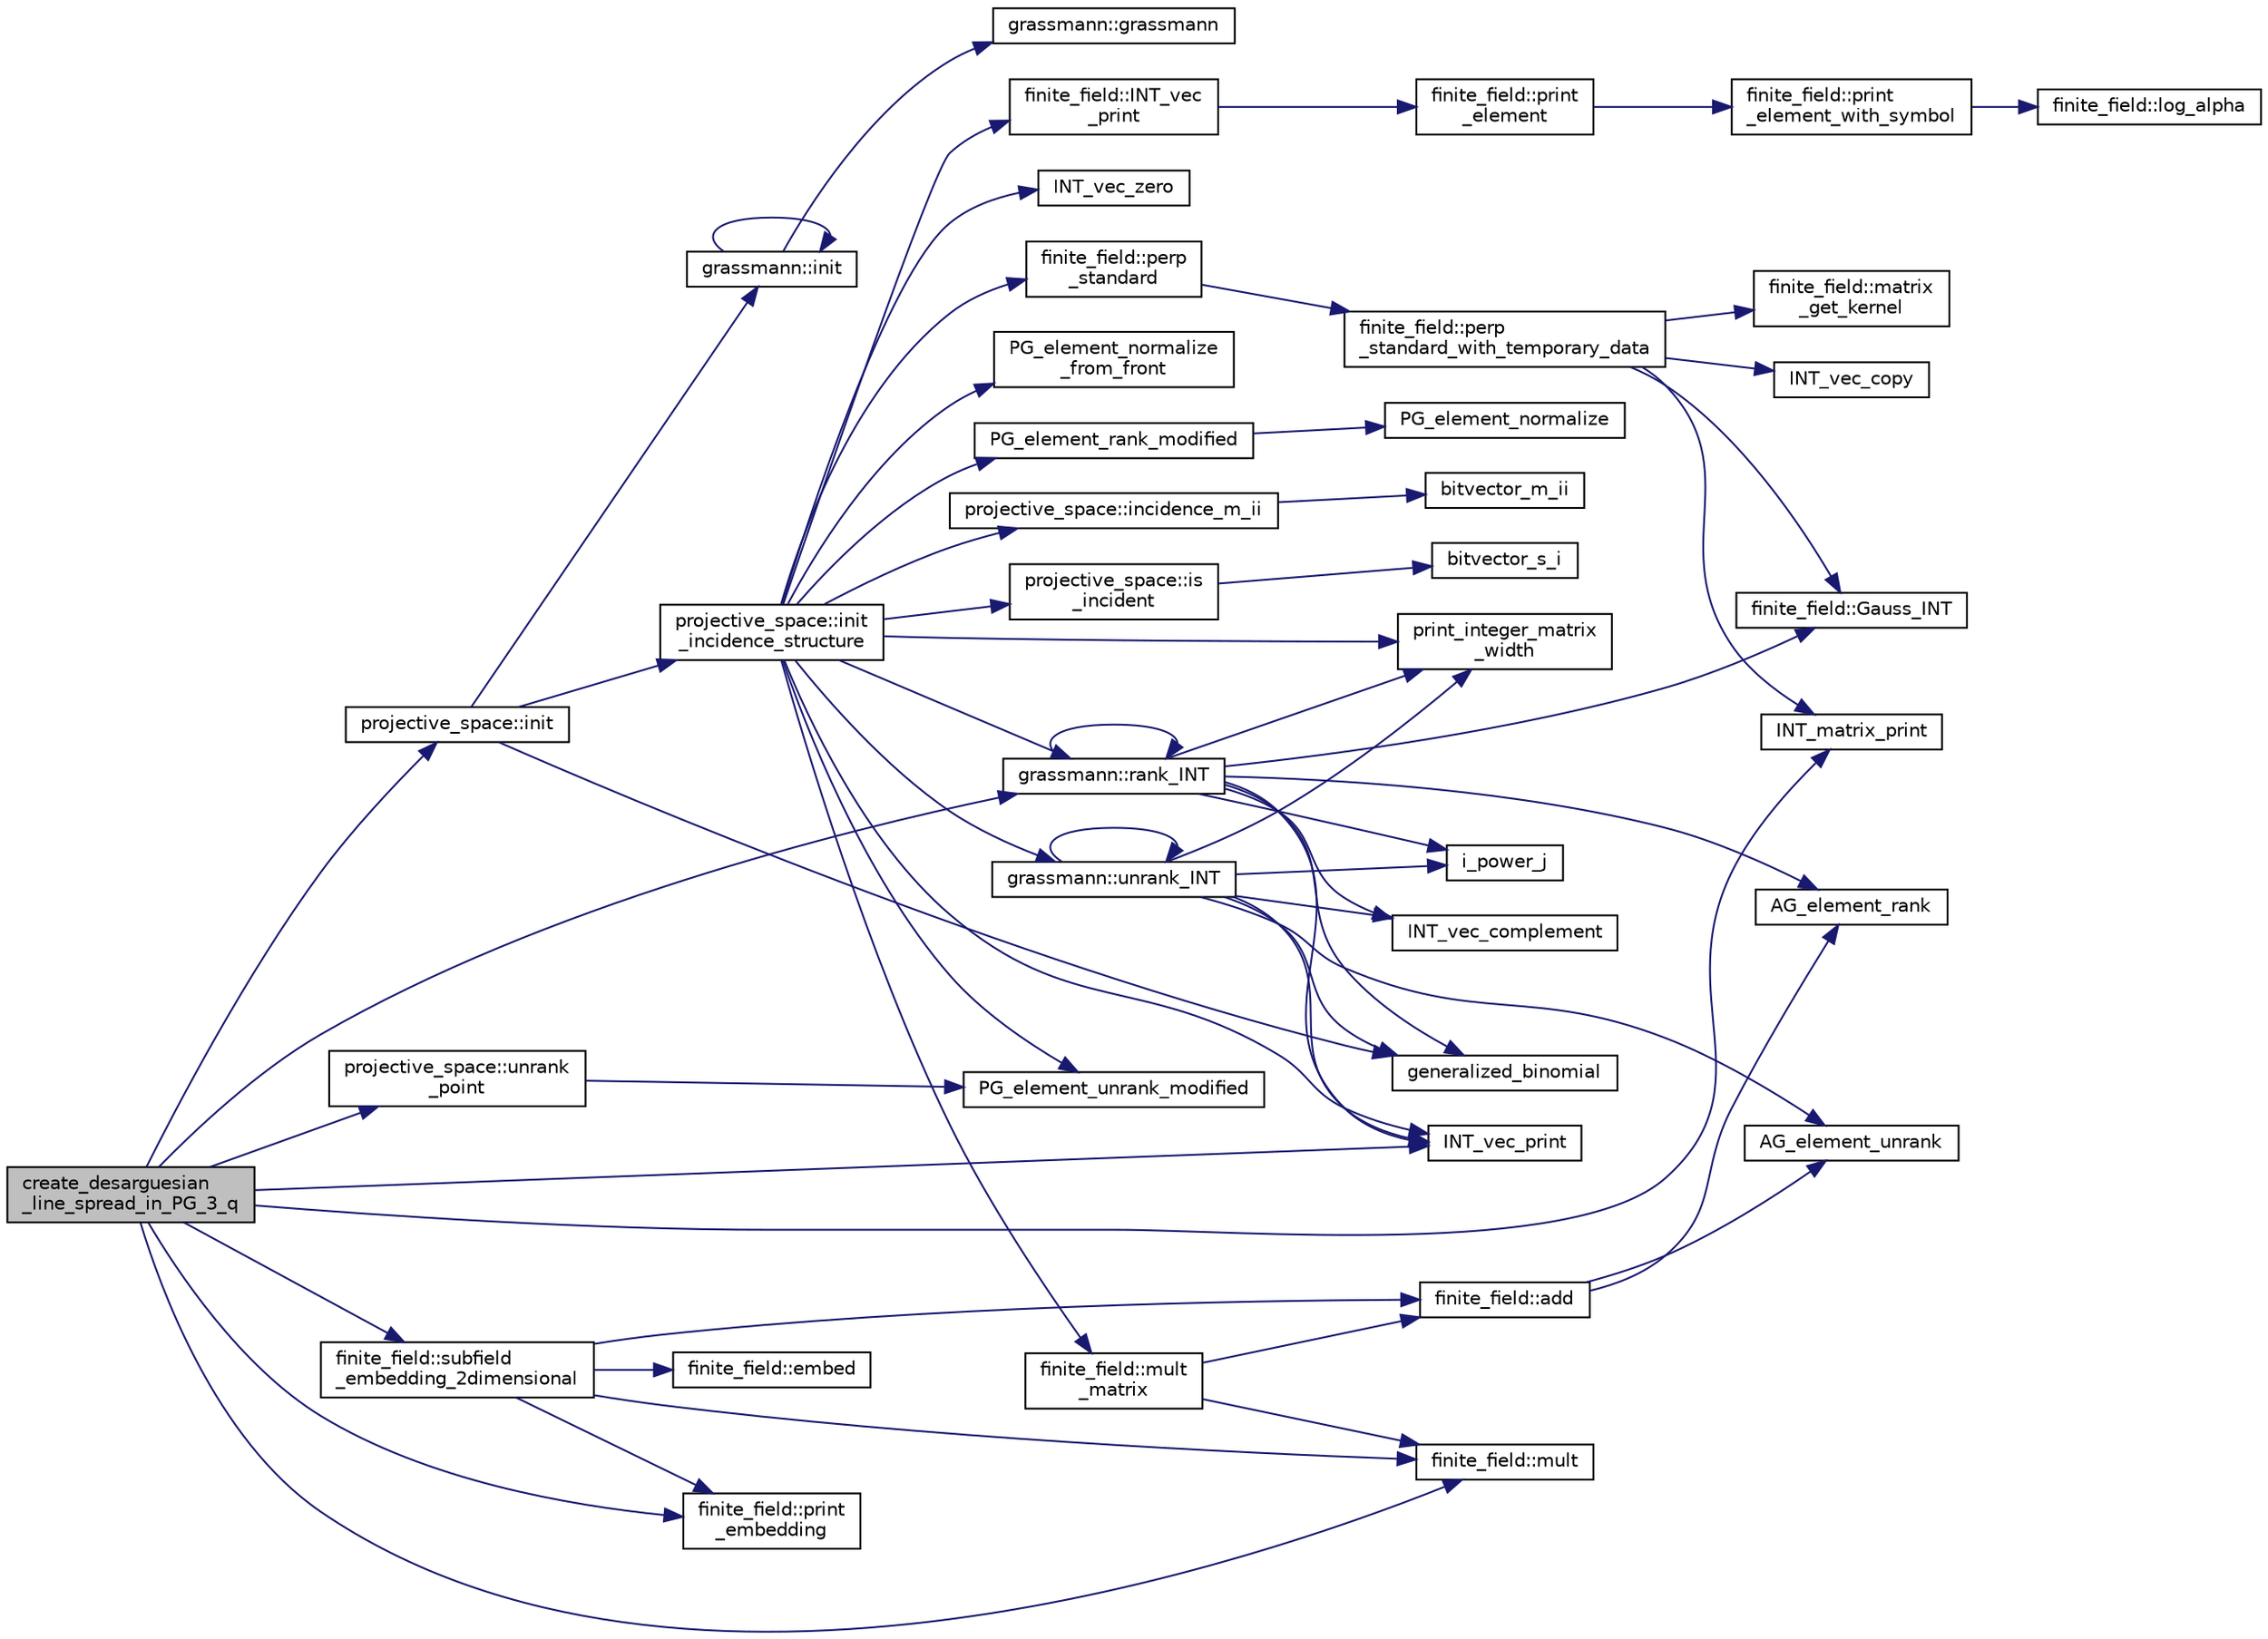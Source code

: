 digraph "create_desarguesian_line_spread_in_PG_3_q"
{
  edge [fontname="Helvetica",fontsize="10",labelfontname="Helvetica",labelfontsize="10"];
  node [fontname="Helvetica",fontsize="10",shape=record];
  rankdir="LR";
  Node2834 [label="create_desarguesian\l_line_spread_in_PG_3_q",height=0.2,width=0.4,color="black", fillcolor="grey75", style="filled", fontcolor="black"];
  Node2834 -> Node2835 [color="midnightblue",fontsize="10",style="solid",fontname="Helvetica"];
  Node2835 [label="projective_space::init",height=0.2,width=0.4,color="black", fillcolor="white", style="filled",URL="$d2/d17/classprojective__space.html#a8a1efa40df92744519365f82e4740dab"];
  Node2835 -> Node2836 [color="midnightblue",fontsize="10",style="solid",fontname="Helvetica"];
  Node2836 [label="grassmann::init",height=0.2,width=0.4,color="black", fillcolor="white", style="filled",URL="$df/d02/classgrassmann.html#a2e8cf7b9f203254493d7c2607c17d498"];
  Node2836 -> Node2837 [color="midnightblue",fontsize="10",style="solid",fontname="Helvetica"];
  Node2837 [label="grassmann::grassmann",height=0.2,width=0.4,color="black", fillcolor="white", style="filled",URL="$df/d02/classgrassmann.html#a252a85d3b74eb4fbd5771f4152a5f272"];
  Node2836 -> Node2836 [color="midnightblue",fontsize="10",style="solid",fontname="Helvetica"];
  Node2835 -> Node2838 [color="midnightblue",fontsize="10",style="solid",fontname="Helvetica"];
  Node2838 [label="generalized_binomial",height=0.2,width=0.4,color="black", fillcolor="white", style="filled",URL="$d2/d7c/combinatorics_8_c.html#a24762dc22e45175d18ec1ec1d2556ae8"];
  Node2835 -> Node2839 [color="midnightblue",fontsize="10",style="solid",fontname="Helvetica"];
  Node2839 [label="projective_space::init\l_incidence_structure",height=0.2,width=0.4,color="black", fillcolor="white", style="filled",URL="$d2/d17/classprojective__space.html#a1e59490325e045cc52674a3706780aed"];
  Node2839 -> Node2840 [color="midnightblue",fontsize="10",style="solid",fontname="Helvetica"];
  Node2840 [label="INT_vec_zero",height=0.2,width=0.4,color="black", fillcolor="white", style="filled",URL="$df/dbf/sajeeb_8_c.html#aa8c9c7977203577026080f546fe4980f"];
  Node2839 -> Node2841 [color="midnightblue",fontsize="10",style="solid",fontname="Helvetica"];
  Node2841 [label="PG_element_unrank_modified",height=0.2,width=0.4,color="black", fillcolor="white", style="filled",URL="$d4/d67/geometry_8h.html#a83ae9b605d496f6a90345303f6efae64"];
  Node2839 -> Node2842 [color="midnightblue",fontsize="10",style="solid",fontname="Helvetica"];
  Node2842 [label="INT_vec_print",height=0.2,width=0.4,color="black", fillcolor="white", style="filled",URL="$df/dbf/sajeeb_8_c.html#a79a5901af0b47dd0d694109543c027fe"];
  Node2839 -> Node2843 [color="midnightblue",fontsize="10",style="solid",fontname="Helvetica"];
  Node2843 [label="finite_field::INT_vec\l_print",height=0.2,width=0.4,color="black", fillcolor="white", style="filled",URL="$df/d5a/classfinite__field.html#a9c33a61dedc197e37b014b6f8dc07f06"];
  Node2843 -> Node2844 [color="midnightblue",fontsize="10",style="solid",fontname="Helvetica"];
  Node2844 [label="finite_field::print\l_element",height=0.2,width=0.4,color="black", fillcolor="white", style="filled",URL="$df/d5a/classfinite__field.html#ab7d1f59c043d7696b8b47c92d0fedad5"];
  Node2844 -> Node2845 [color="midnightblue",fontsize="10",style="solid",fontname="Helvetica"];
  Node2845 [label="finite_field::print\l_element_with_symbol",height=0.2,width=0.4,color="black", fillcolor="white", style="filled",URL="$df/d5a/classfinite__field.html#aa0180c961aa4a0a8934cb4dc82e38a4d"];
  Node2845 -> Node2846 [color="midnightblue",fontsize="10",style="solid",fontname="Helvetica"];
  Node2846 [label="finite_field::log_alpha",height=0.2,width=0.4,color="black", fillcolor="white", style="filled",URL="$df/d5a/classfinite__field.html#a446a83ae0d281ddf44215626f0097305"];
  Node2839 -> Node2847 [color="midnightblue",fontsize="10",style="solid",fontname="Helvetica"];
  Node2847 [label="PG_element_normalize\l_from_front",height=0.2,width=0.4,color="black", fillcolor="white", style="filled",URL="$d4/d67/geometry_8h.html#af675caf5f9975573455c8d93cb56bf95"];
  Node2839 -> Node2848 [color="midnightblue",fontsize="10",style="solid",fontname="Helvetica"];
  Node2848 [label="grassmann::unrank_INT",height=0.2,width=0.4,color="black", fillcolor="white", style="filled",URL="$df/d02/classgrassmann.html#a32079405b95a6da2ba1420567d762d64"];
  Node2848 -> Node2838 [color="midnightblue",fontsize="10",style="solid",fontname="Helvetica"];
  Node2848 -> Node2849 [color="midnightblue",fontsize="10",style="solid",fontname="Helvetica"];
  Node2849 [label="i_power_j",height=0.2,width=0.4,color="black", fillcolor="white", style="filled",URL="$de/dc5/algebra__and__number__theory_8h.html#a39b321523e8957d701618bb5cac542b5"];
  Node2848 -> Node2850 [color="midnightblue",fontsize="10",style="solid",fontname="Helvetica"];
  Node2850 [label="AG_element_unrank",height=0.2,width=0.4,color="black", fillcolor="white", style="filled",URL="$d4/d67/geometry_8h.html#a4a33b86c87b2879b97cfa1327abe2885"];
  Node2848 -> Node2842 [color="midnightblue",fontsize="10",style="solid",fontname="Helvetica"];
  Node2848 -> Node2848 [color="midnightblue",fontsize="10",style="solid",fontname="Helvetica"];
  Node2848 -> Node2851 [color="midnightblue",fontsize="10",style="solid",fontname="Helvetica"];
  Node2851 [label="INT_vec_complement",height=0.2,width=0.4,color="black", fillcolor="white", style="filled",URL="$d5/db4/io__and__os_8h.html#a2a0a724647575fcd3090c763985eb81a"];
  Node2848 -> Node2852 [color="midnightblue",fontsize="10",style="solid",fontname="Helvetica"];
  Node2852 [label="print_integer_matrix\l_width",height=0.2,width=0.4,color="black", fillcolor="white", style="filled",URL="$d5/db4/io__and__os_8h.html#aa78f3e73fc2179251bd15adbcc31573f"];
  Node2839 -> Node2852 [color="midnightblue",fontsize="10",style="solid",fontname="Helvetica"];
  Node2839 -> Node2853 [color="midnightblue",fontsize="10",style="solid",fontname="Helvetica"];
  Node2853 [label="grassmann::rank_INT",height=0.2,width=0.4,color="black", fillcolor="white", style="filled",URL="$df/d02/classgrassmann.html#a1fa95ce7ecebd48b04c7a0dc75491184"];
  Node2853 -> Node2852 [color="midnightblue",fontsize="10",style="solid",fontname="Helvetica"];
  Node2853 -> Node2854 [color="midnightblue",fontsize="10",style="solid",fontname="Helvetica"];
  Node2854 [label="finite_field::Gauss_INT",height=0.2,width=0.4,color="black", fillcolor="white", style="filled",URL="$df/d5a/classfinite__field.html#adb676d2e80341b53751326e3a58beb11"];
  Node2853 -> Node2842 [color="midnightblue",fontsize="10",style="solid",fontname="Helvetica"];
  Node2853 -> Node2851 [color="midnightblue",fontsize="10",style="solid",fontname="Helvetica"];
  Node2853 -> Node2849 [color="midnightblue",fontsize="10",style="solid",fontname="Helvetica"];
  Node2853 -> Node2838 [color="midnightblue",fontsize="10",style="solid",fontname="Helvetica"];
  Node2853 -> Node2853 [color="midnightblue",fontsize="10",style="solid",fontname="Helvetica"];
  Node2853 -> Node2855 [color="midnightblue",fontsize="10",style="solid",fontname="Helvetica"];
  Node2855 [label="AG_element_rank",height=0.2,width=0.4,color="black", fillcolor="white", style="filled",URL="$d4/d67/geometry_8h.html#ab2ac908d07dd8038fd996e26bdc75c17"];
  Node2839 -> Node2856 [color="midnightblue",fontsize="10",style="solid",fontname="Helvetica"];
  Node2856 [label="finite_field::mult\l_matrix",height=0.2,width=0.4,color="black", fillcolor="white", style="filled",URL="$df/d5a/classfinite__field.html#a48517f15dfd7b21c37e0975855f1ada2"];
  Node2856 -> Node2857 [color="midnightblue",fontsize="10",style="solid",fontname="Helvetica"];
  Node2857 [label="finite_field::add",height=0.2,width=0.4,color="black", fillcolor="white", style="filled",URL="$df/d5a/classfinite__field.html#a8f12328a27500f3c7be0c849ebbc9d14"];
  Node2857 -> Node2850 [color="midnightblue",fontsize="10",style="solid",fontname="Helvetica"];
  Node2857 -> Node2855 [color="midnightblue",fontsize="10",style="solid",fontname="Helvetica"];
  Node2856 -> Node2858 [color="midnightblue",fontsize="10",style="solid",fontname="Helvetica"];
  Node2858 [label="finite_field::mult",height=0.2,width=0.4,color="black", fillcolor="white", style="filled",URL="$df/d5a/classfinite__field.html#a24fb5917aa6d4d656fd855b7f44a13b0"];
  Node2839 -> Node2859 [color="midnightblue",fontsize="10",style="solid",fontname="Helvetica"];
  Node2859 [label="PG_element_rank_modified",height=0.2,width=0.4,color="black", fillcolor="white", style="filled",URL="$d4/d67/geometry_8h.html#a9cd1a8bf5b88a038e33862f6c2c3dd36"];
  Node2859 -> Node2860 [color="midnightblue",fontsize="10",style="solid",fontname="Helvetica"];
  Node2860 [label="PG_element_normalize",height=0.2,width=0.4,color="black", fillcolor="white", style="filled",URL="$df/de4/projective_8_c.html#a5a4c3c1158bad6bab0d786c616bd0996"];
  Node2839 -> Node2861 [color="midnightblue",fontsize="10",style="solid",fontname="Helvetica"];
  Node2861 [label="projective_space::incidence_m_ii",height=0.2,width=0.4,color="black", fillcolor="white", style="filled",URL="$d2/d17/classprojective__space.html#adafef534cb822f51289101e7d465ede2"];
  Node2861 -> Node2862 [color="midnightblue",fontsize="10",style="solid",fontname="Helvetica"];
  Node2862 [label="bitvector_m_ii",height=0.2,width=0.4,color="black", fillcolor="white", style="filled",URL="$df/dbf/sajeeb_8_c.html#a31da55e2b26316d582cd322dc670b67b"];
  Node2839 -> Node2863 [color="midnightblue",fontsize="10",style="solid",fontname="Helvetica"];
  Node2863 [label="finite_field::perp\l_standard",height=0.2,width=0.4,color="black", fillcolor="white", style="filled",URL="$df/d5a/classfinite__field.html#a2f5bc92908aea624a8d9179d2a9ba057"];
  Node2863 -> Node2864 [color="midnightblue",fontsize="10",style="solid",fontname="Helvetica"];
  Node2864 [label="finite_field::perp\l_standard_with_temporary_data",height=0.2,width=0.4,color="black", fillcolor="white", style="filled",URL="$df/d5a/classfinite__field.html#aae3cca9b5f19ae969a9c5349d14f41c0"];
  Node2864 -> Node2865 [color="midnightblue",fontsize="10",style="solid",fontname="Helvetica"];
  Node2865 [label="INT_vec_copy",height=0.2,width=0.4,color="black", fillcolor="white", style="filled",URL="$df/dbf/sajeeb_8_c.html#ac2d875e27e009af6ec04d17254d11075"];
  Node2864 -> Node2866 [color="midnightblue",fontsize="10",style="solid",fontname="Helvetica"];
  Node2866 [label="INT_matrix_print",height=0.2,width=0.4,color="black", fillcolor="white", style="filled",URL="$d5/db4/io__and__os_8h.html#afd4180a24bef3a2b584668a4eaf607ff"];
  Node2864 -> Node2854 [color="midnightblue",fontsize="10",style="solid",fontname="Helvetica"];
  Node2864 -> Node2867 [color="midnightblue",fontsize="10",style="solid",fontname="Helvetica"];
  Node2867 [label="finite_field::matrix\l_get_kernel",height=0.2,width=0.4,color="black", fillcolor="white", style="filled",URL="$df/d5a/classfinite__field.html#ac45780a927cee936df13d04d30d2d248"];
  Node2839 -> Node2868 [color="midnightblue",fontsize="10",style="solid",fontname="Helvetica"];
  Node2868 [label="projective_space::is\l_incident",height=0.2,width=0.4,color="black", fillcolor="white", style="filled",URL="$d2/d17/classprojective__space.html#a225780a9f3d266bc425b3be0cf5bc0ff"];
  Node2868 -> Node2869 [color="midnightblue",fontsize="10",style="solid",fontname="Helvetica"];
  Node2869 [label="bitvector_s_i",height=0.2,width=0.4,color="black", fillcolor="white", style="filled",URL="$df/dbf/sajeeb_8_c.html#ac0135a3681a44df3fe7af1545676fbe2"];
  Node2834 -> Node2870 [color="midnightblue",fontsize="10",style="solid",fontname="Helvetica"];
  Node2870 [label="finite_field::subfield\l_embedding_2dimensional",height=0.2,width=0.4,color="black", fillcolor="white", style="filled",URL="$df/d5a/classfinite__field.html#a645db0a3551afded46e054650631854d"];
  Node2870 -> Node2871 [color="midnightblue",fontsize="10",style="solid",fontname="Helvetica"];
  Node2871 [label="finite_field::embed",height=0.2,width=0.4,color="black", fillcolor="white", style="filled",URL="$df/d5a/classfinite__field.html#a0e2f8717bd0d086af9450125be6e3144"];
  Node2870 -> Node2857 [color="midnightblue",fontsize="10",style="solid",fontname="Helvetica"];
  Node2870 -> Node2858 [color="midnightblue",fontsize="10",style="solid",fontname="Helvetica"];
  Node2870 -> Node2872 [color="midnightblue",fontsize="10",style="solid",fontname="Helvetica"];
  Node2872 [label="finite_field::print\l_embedding",height=0.2,width=0.4,color="black", fillcolor="white", style="filled",URL="$df/d5a/classfinite__field.html#a944b7927f6d22e63f5d8ec3f3255f564"];
  Node2834 -> Node2872 [color="midnightblue",fontsize="10",style="solid",fontname="Helvetica"];
  Node2834 -> Node2873 [color="midnightblue",fontsize="10",style="solid",fontname="Helvetica"];
  Node2873 [label="projective_space::unrank\l_point",height=0.2,width=0.4,color="black", fillcolor="white", style="filled",URL="$d2/d17/classprojective__space.html#a3cb7917af4c5f1590b660d4bf907e0fa"];
  Node2873 -> Node2841 [color="midnightblue",fontsize="10",style="solid",fontname="Helvetica"];
  Node2834 -> Node2842 [color="midnightblue",fontsize="10",style="solid",fontname="Helvetica"];
  Node2834 -> Node2858 [color="midnightblue",fontsize="10",style="solid",fontname="Helvetica"];
  Node2834 -> Node2866 [color="midnightblue",fontsize="10",style="solid",fontname="Helvetica"];
  Node2834 -> Node2853 [color="midnightblue",fontsize="10",style="solid",fontname="Helvetica"];
}
